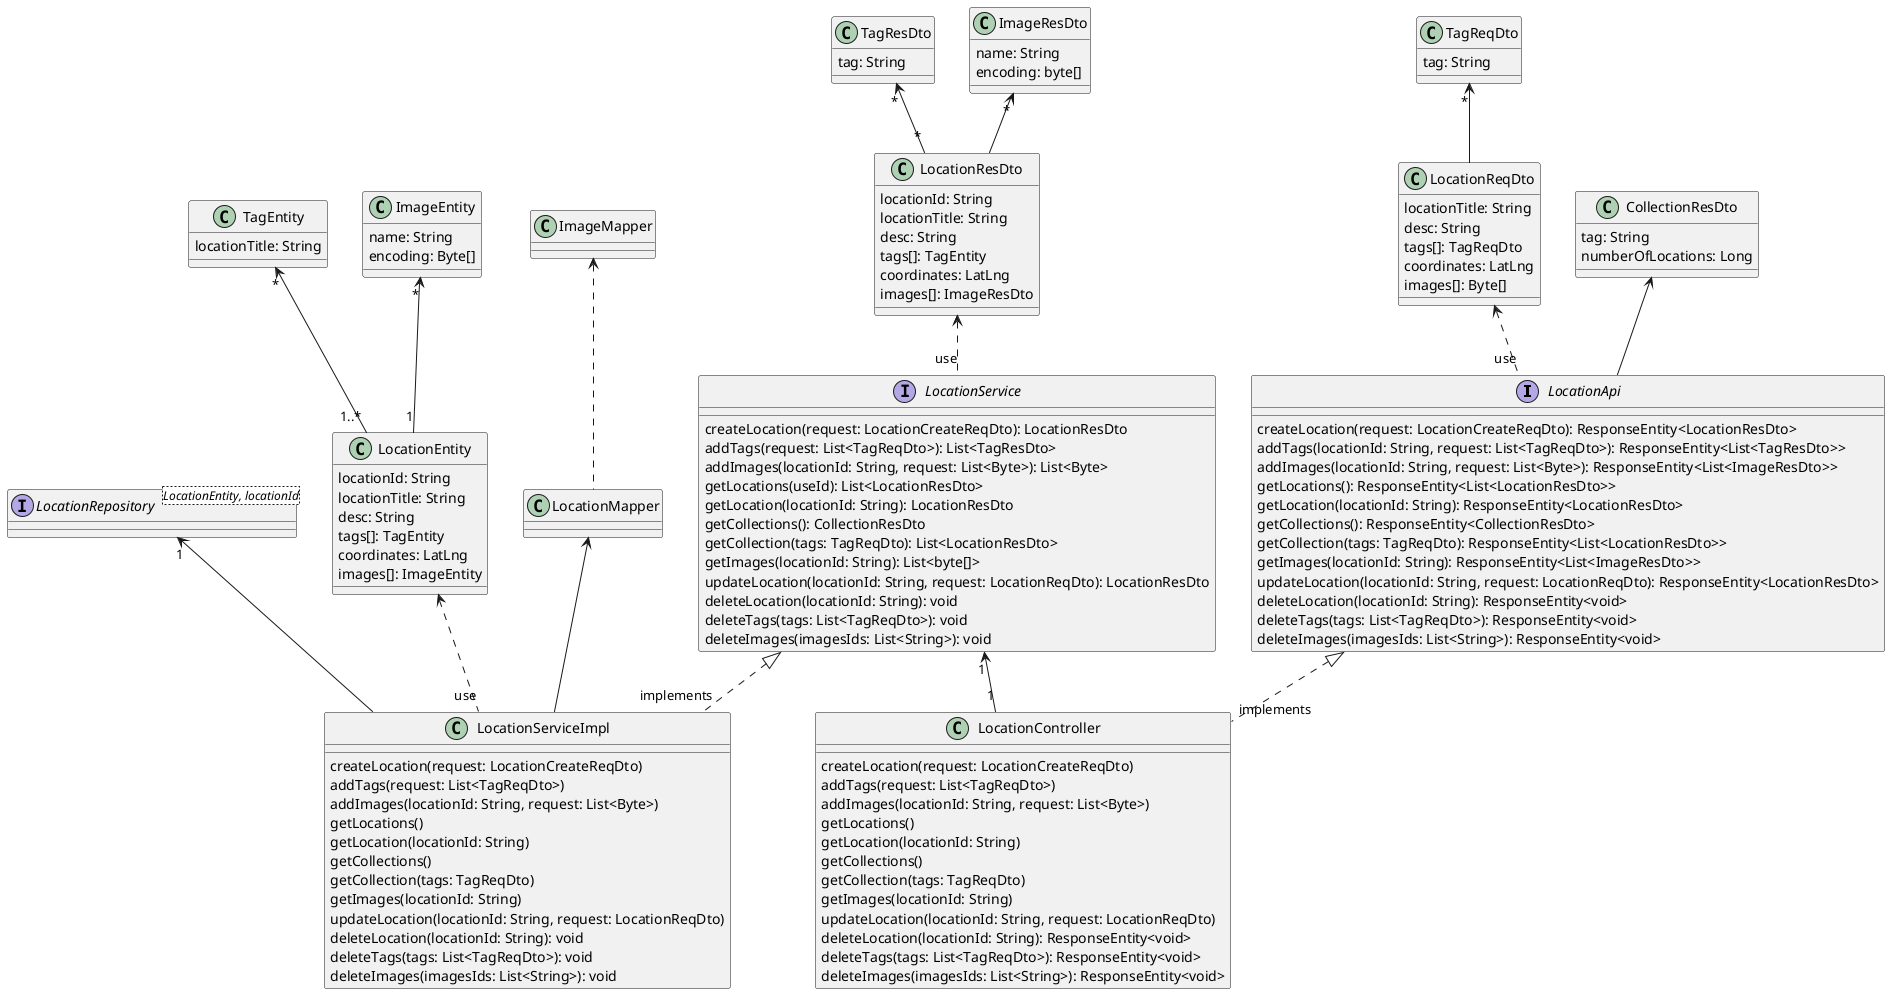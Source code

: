 
@startuml
'https://plantuml.com/class-diagram

interface LocationApi {
    createLocation(request: LocationCreateReqDto): ResponseEntity<LocationResDto>
    addTags(locationId: String, request: List<TagReqDto>): ResponseEntity<List<TagResDto>>
    addImages(locationId: String, request: List<Byte>): ResponseEntity<List<ImageResDto>>
    getLocations(): ResponseEntity<List<LocationResDto>>
    getLocation(locationId: String): ResponseEntity<LocationResDto>
    getCollections(): ResponseEntity<CollectionResDto>
    getCollection(tags: TagReqDto): ResponseEntity<List<LocationResDto>>
    getImages(locationId: String): ResponseEntity<List<ImageResDto>>
    updateLocation(locationId: String, request: LocationReqDto): ResponseEntity<LocationResDto>
    deleteLocation(locationId: String): ResponseEntity<void>
    deleteTags(tags: List<TagReqDto>): ResponseEntity<void>
    deleteImages(imagesIds: List<String>): ResponseEntity<void>
}

interface LocationService {
    createLocation(request: LocationCreateReqDto): LocationResDto
    addTags(request: List<TagReqDto>): List<TagResDto>
    addImages(locationId: String, request: List<Byte>): List<Byte>
    getLocations(useId): List<LocationResDto>
    getLocation(locationId: String): LocationResDto
    getCollections(): CollectionResDto
    getCollection(tags: TagReqDto): List<LocationResDto>
    getImages(locationId: String): List<byte[]>
    updateLocation(locationId: String, request: LocationReqDto): LocationResDto
    deleteLocation(locationId: String): void
    deleteTags(tags: List<TagReqDto>): void
    deleteImages(imagesIds: List<String>): void
}

interface LocationRepository<LocationEntity, locationId>


class LocationController{
    createLocation(request: LocationCreateReqDto)
    addTags(request: List<TagReqDto>)
    addImages(locationId: String, request: List<Byte>)
    getLocations()
    getLocation(locationId: String)
    getCollections()
    getCollection(tags: TagReqDto)
    getImages(locationId: String)
    updateLocation(locationId: String, request: LocationReqDto)
    deleteLocation(locationId: String): ResponseEntity<void>
    deleteTags(tags: List<TagReqDto>): ResponseEntity<void>
    deleteImages(imagesIds: List<String>): ResponseEntity<void>
}

class LocationServiceImpl {
    createLocation(request: LocationCreateReqDto)
    addTags(request: List<TagReqDto>)
    addImages(locationId: String, request: List<Byte>)
    getLocations()
    getLocation(locationId: String)
    getCollections()
    getCollection(tags: TagReqDto)
    getImages(locationId: String)
    updateLocation(locationId: String, request: LocationReqDto)
    deleteLocation(locationId: String): void
    deleteTags(tags: List<TagReqDto>): void
    deleteImages(imagesIds: List<String>): void
}

class LocationReqDto {
    locationTitle: String
    desc: String
    tags[]: TagReqDto
    coordinates: LatLng
    images[]: Byte[]
}


class TagReqDto {
    tag: String
}

class LocationEntity {
    locationId: String
    locationTitle: String
    desc: String
    tags[]: TagEntity
    coordinates: LatLng
    images[]: ImageEntity
}

class TagEntity {
    locationTitle: String
}

class ImageEntity {
    name: String
    encoding: Byte[]
}

class LocationResDto {
    locationId: String
    locationTitle: String
    desc: String
    tags[]: TagEntity
    coordinates: LatLng
    images[]: ImageResDto
}

class CollectionResDto {
    tag: String
    numberOfLocations: Long
}

class TagResDto {
    tag: String
}

class ImageResDto {
    name: String
    encoding: byte[]
}

class LocationMapper {

}

class ImageMapper {

}

LocationApi <|.."implements" LocationController
LocationReqDto <.."use" LocationApi
TagReqDto "*"<-- LocationReqDto
LocationService "1"<--"1"LocationController
LocationService<|.."implements" LocationServiceImpl
TagEntity "*"<--"1..*" LocationEntity
ImageEntity "*" <-- "1" LocationEntity
LocationEntity <.."use" LocationServiceImpl
LocationRepository "1"<-- LocationServiceImpl
LocationResDto <.."use" LocationService
ImageMapper <.. LocationMapper
LocationMapper <-- LocationServiceImpl
CollectionResDto <-- LocationApi
TagResDto "*"<--"*" LocationResDto
ImageResDto "*"<-- LocationResDto

@enduml


@startuml

package "API Location" {
package api {
    interface LocationApi
}

package controller {
    class LocationController
}

package services {
    package service {
        class LocationService
    }

    package serviceImpl {
        class LocationServiceImpl
    }

    package mapper {
        class ImageMapper
        class LocationMapper
    }
}

package model {
    package dto {
        package requestDto {
            class LocationReqDto
            class TagReqDto
        }

        package responseDto {
            class LocationResDto
            class CollectionResDto
            class TagResDto
            class ImageResDto
        }
    }

    package entity {
        class LocationEntity
        class TagEntity
        class ImageEntity
    }

    package repository {
        interface LocationRepository
    }
}


LocationApi <|.."implements" LocationController
LocationReqDto <.."use" LocationApi
TagReqDto "*"<-- LocationReqDto
LocationService "1"<--"1"LocationController
LocationService<|.."implements" LocationServiceImpl
TagEntity "*"<--"1..*" LocationEntity
ImageEntity "*" <-- "1" LocationEntity
LocationEntity <.."use" LocationServiceImpl
LocationRepository "1"<-- LocationServiceImpl
LocationResDto <.."use" LocationService
LocationResDto <.."use" LocationService
ImageMapper <.. LocationMapper
LocationMapper <-- LocationServiceImpl
CollectionResDto <-- LocationApi
TagResDto "*"<--"*" LocationResDto
ImageResDto "*"<-- LocationResDto
}

@enduml